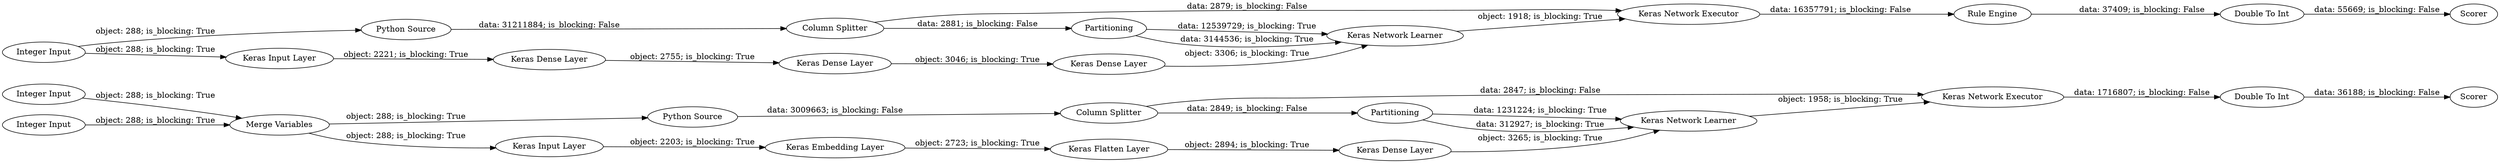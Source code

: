 digraph {
	"3035729028058509846_267" [label="Column Splitter"]
	"3035729028058509846_261" [label="Python Source"]
	"3035729028058509846_264" [label="Keras Dense Layer"]
	"3035729028058509846_277" [label="Keras Input Layer"]
	"3035729028058509846_263" [label="Keras Dense Layer"]
	"3035729028058509846_273" [label="Double To Int"]
	"3035729028058509846_276" [label="Keras Embedding Layer"]
	"3035729028058509846_269" [label=Partitioning]
	"3035729028058509846_265" [label="Keras Dense Layer"]
	"3035729028058509846_285" [label="Double To Int"]
	"3035729028058509846_272" [label=Scorer]
	"3035729028058509846_260" [label="Python Source"]
	"3035729028058509846_281" [label="Keras Dense Layer"]
	"3035729028058509846_268" [label="Column Splitter"]
	"3035729028058509846_259" [label="Integer Input"]
	"3035729028058509846_266" [label="Keras Network Learner"]
	"3035729028058509846_283" [label=Partitioning]
	"3035729028058509846_279" [label="Merge Variables"]
	"3035729028058509846_271" [label="Rule Engine"]
	"3035729028058509846_282" [label="Keras Network Learner"]
	"3035729028058509846_275" [label="Integer Input"]
	"3035729028058509846_286" [label=Scorer]
	"3035729028058509846_280" [label="Keras Flatten Layer"]
	"3035729028058509846_284" [label="Keras Network Executor"]
	"3035729028058509846_262" [label="Keras Input Layer"]
	"3035729028058509846_270" [label="Keras Network Executor"]
	"3035729028058509846_274" [label="Integer Input"]
	"3035729028058509846_275" -> "3035729028058509846_279" [label="object: 288; is_blocking: True"]
	"3035729028058509846_284" -> "3035729028058509846_285" [label="data: 1716807; is_blocking: False"]
	"3035729028058509846_279" -> "3035729028058509846_261" [label="object: 288; is_blocking: True"]
	"3035729028058509846_273" -> "3035729028058509846_272" [label="data: 55669; is_blocking: False"]
	"3035729028058509846_265" -> "3035729028058509846_266" [label="object: 3306; is_blocking: True"]
	"3035729028058509846_277" -> "3035729028058509846_276" [label="object: 2203; is_blocking: True"]
	"3035729028058509846_276" -> "3035729028058509846_280" [label="object: 2723; is_blocking: True"]
	"3035729028058509846_263" -> "3035729028058509846_264" [label="object: 2755; is_blocking: True"]
	"3035729028058509846_283" -> "3035729028058509846_282" [label="data: 312927; is_blocking: True"]
	"3035729028058509846_281" -> "3035729028058509846_282" [label="object: 3265; is_blocking: True"]
	"3035729028058509846_269" -> "3035729028058509846_266" [label="data: 3144536; is_blocking: True"]
	"3035729028058509846_268" -> "3035729028058509846_270" [label="data: 2879; is_blocking: False"]
	"3035729028058509846_279" -> "3035729028058509846_277" [label="object: 288; is_blocking: True"]
	"3035729028058509846_262" -> "3035729028058509846_263" [label="object: 2221; is_blocking: True"]
	"3035729028058509846_261" -> "3035729028058509846_267" [label="data: 3009663; is_blocking: False"]
	"3035729028058509846_283" -> "3035729028058509846_282" [label="data: 1231224; is_blocking: True"]
	"3035729028058509846_271" -> "3035729028058509846_273" [label="data: 37409; is_blocking: False"]
	"3035729028058509846_269" -> "3035729028058509846_266" [label="data: 12539729; is_blocking: True"]
	"3035729028058509846_260" -> "3035729028058509846_268" [label="data: 31211884; is_blocking: False"]
	"3035729028058509846_270" -> "3035729028058509846_271" [label="data: 16357791; is_blocking: False"]
	"3035729028058509846_268" -> "3035729028058509846_269" [label="data: 2881; is_blocking: False"]
	"3035729028058509846_267" -> "3035729028058509846_283" [label="data: 2849; is_blocking: False"]
	"3035729028058509846_280" -> "3035729028058509846_281" [label="object: 2894; is_blocking: True"]
	"3035729028058509846_266" -> "3035729028058509846_270" [label="object: 1918; is_blocking: True"]
	"3035729028058509846_282" -> "3035729028058509846_284" [label="object: 1958; is_blocking: True"]
	"3035729028058509846_285" -> "3035729028058509846_286" [label="data: 36188; is_blocking: False"]
	"3035729028058509846_259" -> "3035729028058509846_260" [label="object: 288; is_blocking: True"]
	"3035729028058509846_267" -> "3035729028058509846_284" [label="data: 2847; is_blocking: False"]
	"3035729028058509846_259" -> "3035729028058509846_262" [label="object: 288; is_blocking: True"]
	"3035729028058509846_264" -> "3035729028058509846_265" [label="object: 3046; is_blocking: True"]
	"3035729028058509846_274" -> "3035729028058509846_279" [label="object: 288; is_blocking: True"]
	rankdir=LR
}
